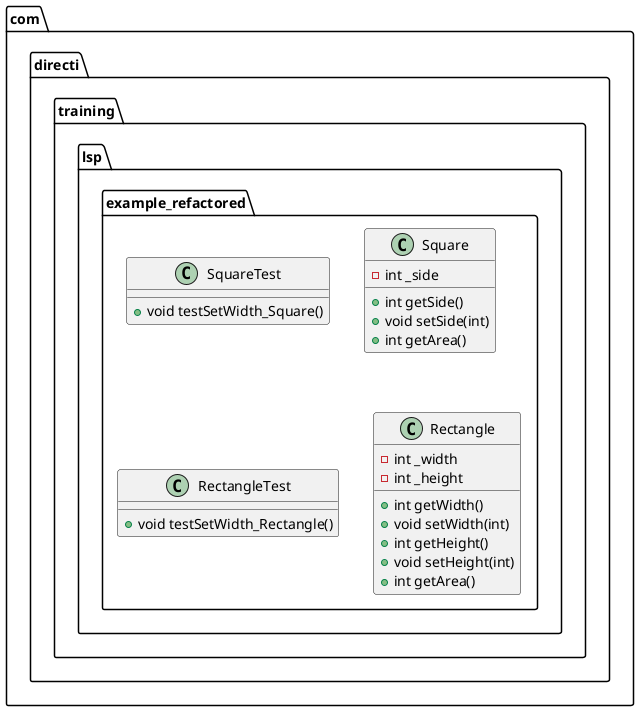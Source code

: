 @startuml
class com.directi.training.lsp.example_refactored.SquareTest {
+ void testSetWidth_Square()
}
class com.directi.training.lsp.example_refactored.Square {
- int _side
+ int getSide()
+ void setSide(int)
+ int getArea()
}
class com.directi.training.lsp.example_refactored.RectangleTest {
+ void testSetWidth_Rectangle()
}
class com.directi.training.lsp.example_refactored.Rectangle {
- int _width
- int _height
+ int getWidth()
+ void setWidth(int)
+ int getHeight()
+ void setHeight(int)
+ int getArea()
}
@enduml